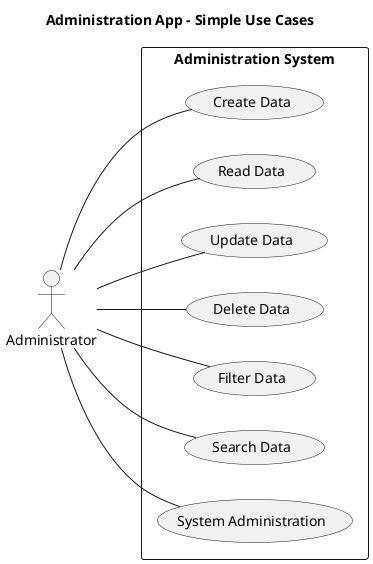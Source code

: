 @startuml
title Administration App - Simple Use Cases

left to right direction

actor Administrator as Admin

rectangle "Administration System" {
  usecase "Create Data" as UC1
  usecase "Read Data" as UC2
  usecase "Update Data" as UC3
  usecase "Delete Data" as UC4
  usecase "Filter Data" as UC5
  usecase "Search Data" as UC6
  usecase "System Administration" as UC7
}

Admin -- UC1
Admin -- UC2
Admin -- UC3
Admin -- UC4
Admin -- UC5
Admin -- UC6
Admin -- UC7

@enduml